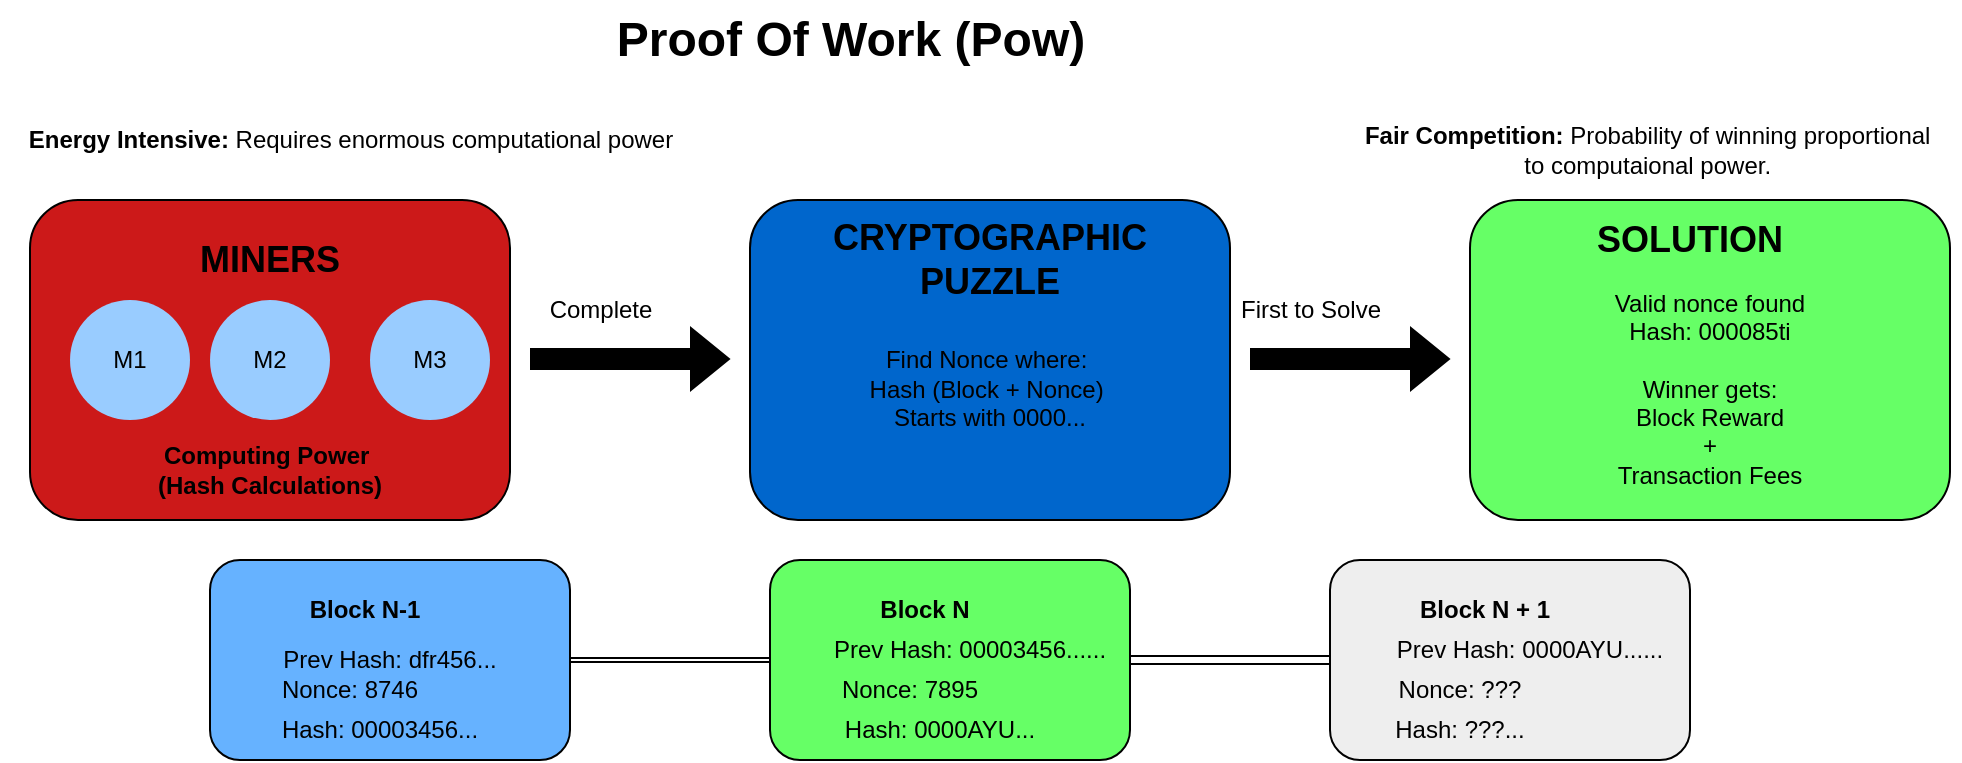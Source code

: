 <mxfile version="28.2.0">
  <diagram name="Page-1" id="j1mJZ6CzVPzSqW4PU9dT">
    <mxGraphModel dx="1111" dy="1565" grid="1" gridSize="10" guides="1" tooltips="1" connect="1" arrows="1" fold="1" page="1" pageScale="1" pageWidth="850" pageHeight="1100" math="0" shadow="0">
      <root>
        <mxCell id="0" />
        <mxCell id="1" parent="0" />
        <mxCell id="S6FOuybIhwKvVRD5kidw-1" value="" style="rounded=1;whiteSpace=wrap;html=1;fillColor=#CC1919;" vertex="1" parent="1">
          <mxGeometry x="40" y="40" width="240" height="160" as="geometry" />
        </mxCell>
        <mxCell id="S6FOuybIhwKvVRD5kidw-4" value="M1" style="ellipse;whiteSpace=wrap;html=1;aspect=fixed;fillColor=#99CCFF;strokeColor=none;" vertex="1" parent="1">
          <mxGeometry x="60" y="90" width="60" height="60" as="geometry" />
        </mxCell>
        <mxCell id="S6FOuybIhwKvVRD5kidw-5" value="M2" style="ellipse;whiteSpace=wrap;html=1;aspect=fixed;fillColor=#99CCFF;strokeColor=none;" vertex="1" parent="1">
          <mxGeometry x="130" y="90" width="60" height="60" as="geometry" />
        </mxCell>
        <mxCell id="S6FOuybIhwKvVRD5kidw-6" value="M3" style="ellipse;whiteSpace=wrap;html=1;aspect=fixed;fillColor=#99CCFF;strokeColor=none;" vertex="1" parent="1">
          <mxGeometry x="210" y="90" width="60" height="60" as="geometry" />
        </mxCell>
        <mxCell id="S6FOuybIhwKvVRD5kidw-7" value="&lt;b&gt;&lt;font style=&quot;font-size: 18px;&quot;&gt;MINERS&lt;/font&gt;&lt;/b&gt;" style="text;html=1;align=center;verticalAlign=middle;whiteSpace=wrap;rounded=0;strokeColor=none;" vertex="1" parent="1">
          <mxGeometry x="105" y="50" width="110" height="40" as="geometry" />
        </mxCell>
        <mxCell id="S6FOuybIhwKvVRD5kidw-8" value="&lt;b&gt;Computing Power&amp;nbsp;&lt;/b&gt;&lt;div&gt;&lt;b&gt;(Hash Calculations)&lt;/b&gt;&lt;/div&gt;" style="text;html=1;align=center;verticalAlign=middle;whiteSpace=wrap;rounded=0;" vertex="1" parent="1">
          <mxGeometry x="90" y="160" width="140" height="30" as="geometry" />
        </mxCell>
        <mxCell id="S6FOuybIhwKvVRD5kidw-9" value="" style="shape=flexArrow;endArrow=classic;html=1;rounded=0;fillColor=#000000;" edge="1" parent="1">
          <mxGeometry width="50" height="50" relative="1" as="geometry">
            <mxPoint x="290" y="119.5" as="sourcePoint" />
            <mxPoint x="390" y="119.5" as="targetPoint" />
          </mxGeometry>
        </mxCell>
        <mxCell id="S6FOuybIhwKvVRD5kidw-10" value="&lt;div&gt;&lt;br&gt;&lt;/div&gt;&lt;div&gt;&lt;br&gt;&lt;/div&gt;&lt;div&gt;&lt;br&gt;&lt;/div&gt;Find Nonce where:&amp;nbsp;&lt;div&gt;Hash (Block + Nonce)&amp;nbsp;&lt;/div&gt;&lt;div&gt;Starts with 0000...&lt;/div&gt;&lt;div&gt;&lt;br&gt;&lt;/div&gt;" style="rounded=1;whiteSpace=wrap;html=1;fillColor=#0066CC;" vertex="1" parent="1">
          <mxGeometry x="400" y="40" width="240" height="160" as="geometry" />
        </mxCell>
        <mxCell id="S6FOuybIhwKvVRD5kidw-11" value="&lt;b&gt;&lt;font style=&quot;font-size: 18px;&quot;&gt;CRYPTOGRAPHIC PUZZLE&lt;/font&gt;&lt;/b&gt;" style="text;html=1;align=center;verticalAlign=middle;whiteSpace=wrap;rounded=0;strokeColor=none;" vertex="1" parent="1">
          <mxGeometry x="410" y="50" width="220" height="40" as="geometry" />
        </mxCell>
        <mxCell id="S6FOuybIhwKvVRD5kidw-14" value="" style="shape=flexArrow;endArrow=classic;html=1;rounded=0;fillColor=#000000;" edge="1" parent="1">
          <mxGeometry width="50" height="50" relative="1" as="geometry">
            <mxPoint x="650" y="119.5" as="sourcePoint" />
            <mxPoint x="750" y="119.5" as="targetPoint" />
          </mxGeometry>
        </mxCell>
        <mxCell id="S6FOuybIhwKvVRD5kidw-15" value="&lt;div&gt;&lt;br&gt;&lt;/div&gt;&lt;div&gt;&lt;br&gt;&lt;/div&gt;Valid nonce found&lt;div&gt;Hash: 000085ti&lt;/div&gt;&lt;div&gt;&lt;br&gt;&lt;/div&gt;&lt;div&gt;Winner gets:&lt;/div&gt;&lt;div&gt;Block Reward&lt;/div&gt;&lt;div&gt;+&lt;/div&gt;&lt;div&gt;Transaction Fees&lt;/div&gt;" style="rounded=1;whiteSpace=wrap;html=1;fillColor=#66FF66;" vertex="1" parent="1">
          <mxGeometry x="760" y="40" width="240" height="160" as="geometry" />
        </mxCell>
        <mxCell id="S6FOuybIhwKvVRD5kidw-16" value="&lt;b&gt;&lt;font style=&quot;font-size: 18px;&quot;&gt;SOLUTION&lt;/font&gt;&lt;/b&gt;&lt;div&gt;&lt;b&gt;&lt;font style=&quot;font-size: 18px;&quot;&gt;&lt;br&gt;&lt;/font&gt;&lt;/b&gt;&lt;/div&gt;" style="text;html=1;align=center;verticalAlign=middle;whiteSpace=wrap;rounded=0;strokeColor=none;" vertex="1" parent="1">
          <mxGeometry x="760" y="50" width="220" height="42" as="geometry" />
        </mxCell>
        <mxCell id="S6FOuybIhwKvVRD5kidw-17" value="" style="rounded=1;whiteSpace=wrap;html=1;fillColor=#66B2FF;" vertex="1" parent="1">
          <mxGeometry x="130" y="220" width="180" height="100" as="geometry" />
        </mxCell>
        <mxCell id="S6FOuybIhwKvVRD5kidw-18" value="&lt;b&gt;Block N-1&lt;/b&gt;" style="text;html=1;align=center;verticalAlign=middle;whiteSpace=wrap;rounded=0;" vertex="1" parent="1">
          <mxGeometry x="155" y="230" width="105" height="30" as="geometry" />
        </mxCell>
        <mxCell id="S6FOuybIhwKvVRD5kidw-21" value="Prev Hash: dfr456..." style="text;html=1;align=center;verticalAlign=middle;whiteSpace=wrap;rounded=0;" vertex="1" parent="1">
          <mxGeometry x="150" y="255" width="140" height="30" as="geometry" />
        </mxCell>
        <mxCell id="S6FOuybIhwKvVRD5kidw-24" value="Nonce: 8746" style="text;html=1;align=center;verticalAlign=middle;whiteSpace=wrap;rounded=0;" vertex="1" parent="1">
          <mxGeometry x="130" y="270" width="140" height="30" as="geometry" />
        </mxCell>
        <mxCell id="S6FOuybIhwKvVRD5kidw-25" value="Hash: 00003456..." style="text;html=1;align=center;verticalAlign=middle;whiteSpace=wrap;rounded=0;" vertex="1" parent="1">
          <mxGeometry x="130" y="290" width="170" height="30" as="geometry" />
        </mxCell>
        <mxCell id="S6FOuybIhwKvVRD5kidw-27" value="" style="rounded=1;whiteSpace=wrap;html=1;fillColor=#66FF66;" vertex="1" parent="1">
          <mxGeometry x="410" y="220" width="180" height="100" as="geometry" />
        </mxCell>
        <mxCell id="S6FOuybIhwKvVRD5kidw-28" value="&lt;b&gt;Block N&lt;/b&gt;" style="text;html=1;align=center;verticalAlign=middle;whiteSpace=wrap;rounded=0;" vertex="1" parent="1">
          <mxGeometry x="435" y="230" width="105" height="30" as="geometry" />
        </mxCell>
        <mxCell id="S6FOuybIhwKvVRD5kidw-29" value="Nonce: 7895" style="text;html=1;align=center;verticalAlign=middle;whiteSpace=wrap;rounded=0;" vertex="1" parent="1">
          <mxGeometry x="410" y="270" width="140" height="30" as="geometry" />
        </mxCell>
        <mxCell id="S6FOuybIhwKvVRD5kidw-30" value="Hash: 0000AYU..." style="text;html=1;align=center;verticalAlign=middle;whiteSpace=wrap;rounded=0;" vertex="1" parent="1">
          <mxGeometry x="410" y="290" width="170" height="30" as="geometry" />
        </mxCell>
        <mxCell id="S6FOuybIhwKvVRD5kidw-31" value="Prev Hash: 00003456......" style="text;html=1;align=center;verticalAlign=middle;whiteSpace=wrap;rounded=0;" vertex="1" parent="1">
          <mxGeometry x="435" y="250" width="150" height="30" as="geometry" />
        </mxCell>
        <mxCell id="S6FOuybIhwKvVRD5kidw-32" value="" style="rounded=1;whiteSpace=wrap;html=1;fillColor=#EEEEEE;" vertex="1" parent="1">
          <mxGeometry x="690" y="220" width="180" height="100" as="geometry" />
        </mxCell>
        <mxCell id="S6FOuybIhwKvVRD5kidw-33" value="&lt;b&gt;Block N + 1&lt;/b&gt;" style="text;html=1;align=center;verticalAlign=middle;whiteSpace=wrap;rounded=0;" vertex="1" parent="1">
          <mxGeometry x="715" y="230" width="105" height="30" as="geometry" />
        </mxCell>
        <mxCell id="S6FOuybIhwKvVRD5kidw-34" value="Hash: ???..." style="text;html=1;align=center;verticalAlign=middle;whiteSpace=wrap;rounded=0;" vertex="1" parent="1">
          <mxGeometry x="670" y="290" width="170" height="30" as="geometry" />
        </mxCell>
        <mxCell id="S6FOuybIhwKvVRD5kidw-35" value="Prev Hash: 0000AYU......" style="text;html=1;align=center;verticalAlign=middle;whiteSpace=wrap;rounded=0;" vertex="1" parent="1">
          <mxGeometry x="715" y="250" width="150" height="30" as="geometry" />
        </mxCell>
        <mxCell id="S6FOuybIhwKvVRD5kidw-36" value="Nonce: ???" style="text;html=1;align=center;verticalAlign=middle;whiteSpace=wrap;rounded=0;" vertex="1" parent="1">
          <mxGeometry x="670" y="270" width="170" height="30" as="geometry" />
        </mxCell>
        <mxCell id="S6FOuybIhwKvVRD5kidw-39" value="" style="shape=link;html=1;rounded=0;" edge="1" parent="1">
          <mxGeometry width="100" relative="1" as="geometry">
            <mxPoint x="590" y="270" as="sourcePoint" />
            <mxPoint x="690" y="270" as="targetPoint" />
          </mxGeometry>
        </mxCell>
        <mxCell id="S6FOuybIhwKvVRD5kidw-40" value="" style="shape=link;html=1;rounded=0;width=-2;" edge="1" parent="1">
          <mxGeometry width="100" relative="1" as="geometry">
            <mxPoint x="310" y="270" as="sourcePoint" />
            <mxPoint x="410" y="270" as="targetPoint" />
          </mxGeometry>
        </mxCell>
        <mxCell id="S6FOuybIhwKvVRD5kidw-41" value="First to Solve" style="text;html=1;align=center;verticalAlign=middle;resizable=0;points=[];autosize=1;strokeColor=none;fillColor=none;" vertex="1" parent="1">
          <mxGeometry x="635" y="80" width="90" height="30" as="geometry" />
        </mxCell>
        <mxCell id="S6FOuybIhwKvVRD5kidw-43" value="Complete" style="text;html=1;align=center;verticalAlign=middle;resizable=0;points=[];autosize=1;strokeColor=none;fillColor=none;" vertex="1" parent="1">
          <mxGeometry x="290" y="80" width="70" height="30" as="geometry" />
        </mxCell>
        <mxCell id="S6FOuybIhwKvVRD5kidw-44" value="&lt;b&gt;Energy Intensive: &lt;/b&gt;Requires enormous computational power" style="text;html=1;align=center;verticalAlign=middle;resizable=0;points=[];autosize=1;strokeColor=none;fillColor=none;" vertex="1" parent="1">
          <mxGeometry x="25" y="-5" width="350" height="30" as="geometry" />
        </mxCell>
        <mxCell id="S6FOuybIhwKvVRD5kidw-45" value="&lt;b&gt;Fair Competition: &lt;/b&gt;Probability of winning proportional&amp;nbsp;&lt;div&gt;to computaional power.&amp;nbsp;&lt;/div&gt;" style="text;html=1;align=center;verticalAlign=middle;resizable=0;points=[];autosize=1;strokeColor=none;fillColor=none;" vertex="1" parent="1">
          <mxGeometry x="695" y="-5" width="310" height="40" as="geometry" />
        </mxCell>
        <mxCell id="S6FOuybIhwKvVRD5kidw-46" value="&lt;font style=&quot;font-size: 24px;&quot;&gt;&lt;b&gt;Proof Of Work (Pow)&lt;/b&gt;&lt;/font&gt;" style="text;html=1;align=center;verticalAlign=middle;resizable=0;points=[];autosize=1;strokeColor=none;fillColor=none;" vertex="1" parent="1">
          <mxGeometry x="320" y="-60" width="260" height="40" as="geometry" />
        </mxCell>
      </root>
    </mxGraphModel>
  </diagram>
</mxfile>

